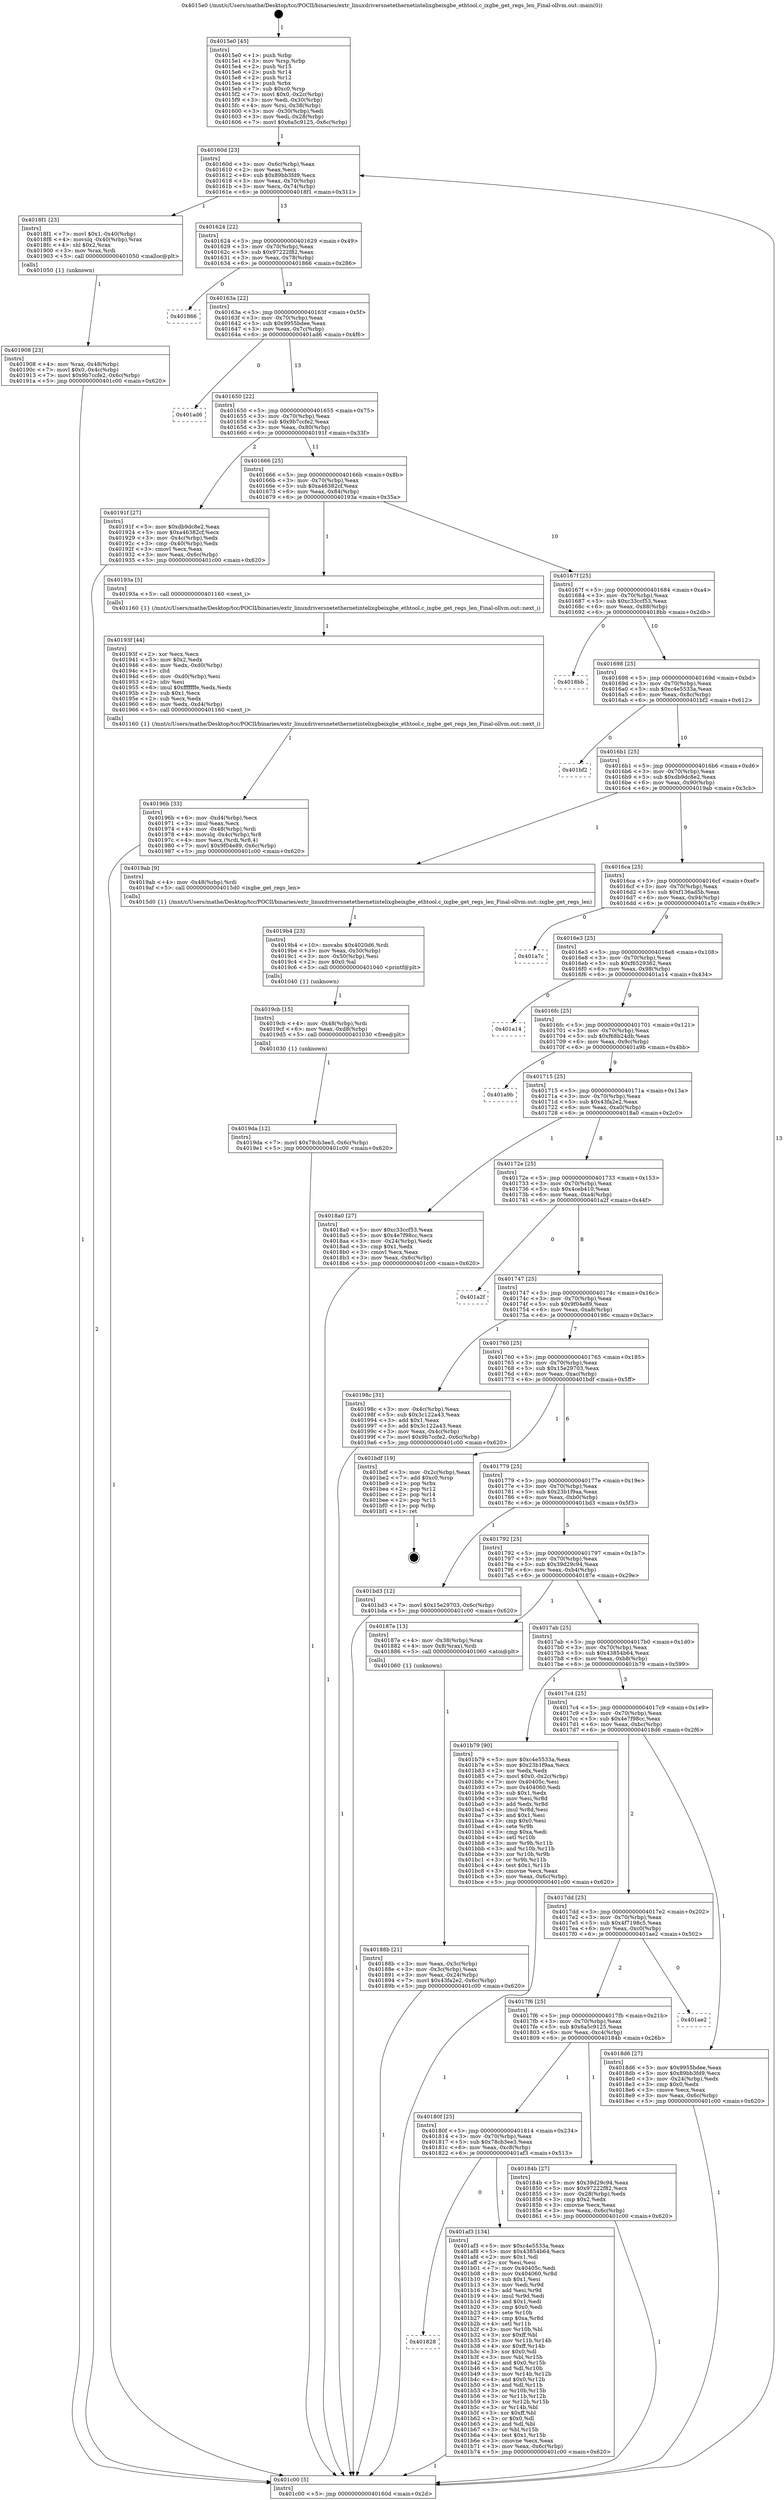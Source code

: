 digraph "0x4015e0" {
  label = "0x4015e0 (/mnt/c/Users/mathe/Desktop/tcc/POCII/binaries/extr_linuxdriversnetethernetintelixgbeixgbe_ethtool.c_ixgbe_get_regs_len_Final-ollvm.out::main(0))"
  labelloc = "t"
  node[shape=record]

  Entry [label="",width=0.3,height=0.3,shape=circle,fillcolor=black,style=filled]
  "0x40160d" [label="{
     0x40160d [23]\l
     | [instrs]\l
     &nbsp;&nbsp;0x40160d \<+3\>: mov -0x6c(%rbp),%eax\l
     &nbsp;&nbsp;0x401610 \<+2\>: mov %eax,%ecx\l
     &nbsp;&nbsp;0x401612 \<+6\>: sub $0x89bb3fd9,%ecx\l
     &nbsp;&nbsp;0x401618 \<+3\>: mov %eax,-0x70(%rbp)\l
     &nbsp;&nbsp;0x40161b \<+3\>: mov %ecx,-0x74(%rbp)\l
     &nbsp;&nbsp;0x40161e \<+6\>: je 00000000004018f1 \<main+0x311\>\l
  }"]
  "0x4018f1" [label="{
     0x4018f1 [23]\l
     | [instrs]\l
     &nbsp;&nbsp;0x4018f1 \<+7\>: movl $0x1,-0x40(%rbp)\l
     &nbsp;&nbsp;0x4018f8 \<+4\>: movslq -0x40(%rbp),%rax\l
     &nbsp;&nbsp;0x4018fc \<+4\>: shl $0x2,%rax\l
     &nbsp;&nbsp;0x401900 \<+3\>: mov %rax,%rdi\l
     &nbsp;&nbsp;0x401903 \<+5\>: call 0000000000401050 \<malloc@plt\>\l
     | [calls]\l
     &nbsp;&nbsp;0x401050 \{1\} (unknown)\l
  }"]
  "0x401624" [label="{
     0x401624 [22]\l
     | [instrs]\l
     &nbsp;&nbsp;0x401624 \<+5\>: jmp 0000000000401629 \<main+0x49\>\l
     &nbsp;&nbsp;0x401629 \<+3\>: mov -0x70(%rbp),%eax\l
     &nbsp;&nbsp;0x40162c \<+5\>: sub $0x97222f82,%eax\l
     &nbsp;&nbsp;0x401631 \<+3\>: mov %eax,-0x78(%rbp)\l
     &nbsp;&nbsp;0x401634 \<+6\>: je 0000000000401866 \<main+0x286\>\l
  }"]
  Exit [label="",width=0.3,height=0.3,shape=circle,fillcolor=black,style=filled,peripheries=2]
  "0x401866" [label="{
     0x401866\l
  }", style=dashed]
  "0x40163a" [label="{
     0x40163a [22]\l
     | [instrs]\l
     &nbsp;&nbsp;0x40163a \<+5\>: jmp 000000000040163f \<main+0x5f\>\l
     &nbsp;&nbsp;0x40163f \<+3\>: mov -0x70(%rbp),%eax\l
     &nbsp;&nbsp;0x401642 \<+5\>: sub $0x9955bdee,%eax\l
     &nbsp;&nbsp;0x401647 \<+3\>: mov %eax,-0x7c(%rbp)\l
     &nbsp;&nbsp;0x40164a \<+6\>: je 0000000000401ad6 \<main+0x4f6\>\l
  }"]
  "0x401828" [label="{
     0x401828\l
  }", style=dashed]
  "0x401ad6" [label="{
     0x401ad6\l
  }", style=dashed]
  "0x401650" [label="{
     0x401650 [22]\l
     | [instrs]\l
     &nbsp;&nbsp;0x401650 \<+5\>: jmp 0000000000401655 \<main+0x75\>\l
     &nbsp;&nbsp;0x401655 \<+3\>: mov -0x70(%rbp),%eax\l
     &nbsp;&nbsp;0x401658 \<+5\>: sub $0x9b7ccfe2,%eax\l
     &nbsp;&nbsp;0x40165d \<+3\>: mov %eax,-0x80(%rbp)\l
     &nbsp;&nbsp;0x401660 \<+6\>: je 000000000040191f \<main+0x33f\>\l
  }"]
  "0x401af3" [label="{
     0x401af3 [134]\l
     | [instrs]\l
     &nbsp;&nbsp;0x401af3 \<+5\>: mov $0xc4e5533a,%eax\l
     &nbsp;&nbsp;0x401af8 \<+5\>: mov $0x43854b64,%ecx\l
     &nbsp;&nbsp;0x401afd \<+2\>: mov $0x1,%dl\l
     &nbsp;&nbsp;0x401aff \<+2\>: xor %esi,%esi\l
     &nbsp;&nbsp;0x401b01 \<+7\>: mov 0x40405c,%edi\l
     &nbsp;&nbsp;0x401b08 \<+8\>: mov 0x404060,%r8d\l
     &nbsp;&nbsp;0x401b10 \<+3\>: sub $0x1,%esi\l
     &nbsp;&nbsp;0x401b13 \<+3\>: mov %edi,%r9d\l
     &nbsp;&nbsp;0x401b16 \<+3\>: add %esi,%r9d\l
     &nbsp;&nbsp;0x401b19 \<+4\>: imul %r9d,%edi\l
     &nbsp;&nbsp;0x401b1d \<+3\>: and $0x1,%edi\l
     &nbsp;&nbsp;0x401b20 \<+3\>: cmp $0x0,%edi\l
     &nbsp;&nbsp;0x401b23 \<+4\>: sete %r10b\l
     &nbsp;&nbsp;0x401b27 \<+4\>: cmp $0xa,%r8d\l
     &nbsp;&nbsp;0x401b2b \<+4\>: setl %r11b\l
     &nbsp;&nbsp;0x401b2f \<+3\>: mov %r10b,%bl\l
     &nbsp;&nbsp;0x401b32 \<+3\>: xor $0xff,%bl\l
     &nbsp;&nbsp;0x401b35 \<+3\>: mov %r11b,%r14b\l
     &nbsp;&nbsp;0x401b38 \<+4\>: xor $0xff,%r14b\l
     &nbsp;&nbsp;0x401b3c \<+3\>: xor $0x0,%dl\l
     &nbsp;&nbsp;0x401b3f \<+3\>: mov %bl,%r15b\l
     &nbsp;&nbsp;0x401b42 \<+4\>: and $0x0,%r15b\l
     &nbsp;&nbsp;0x401b46 \<+3\>: and %dl,%r10b\l
     &nbsp;&nbsp;0x401b49 \<+3\>: mov %r14b,%r12b\l
     &nbsp;&nbsp;0x401b4c \<+4\>: and $0x0,%r12b\l
     &nbsp;&nbsp;0x401b50 \<+3\>: and %dl,%r11b\l
     &nbsp;&nbsp;0x401b53 \<+3\>: or %r10b,%r15b\l
     &nbsp;&nbsp;0x401b56 \<+3\>: or %r11b,%r12b\l
     &nbsp;&nbsp;0x401b59 \<+3\>: xor %r12b,%r15b\l
     &nbsp;&nbsp;0x401b5c \<+3\>: or %r14b,%bl\l
     &nbsp;&nbsp;0x401b5f \<+3\>: xor $0xff,%bl\l
     &nbsp;&nbsp;0x401b62 \<+3\>: or $0x0,%dl\l
     &nbsp;&nbsp;0x401b65 \<+2\>: and %dl,%bl\l
     &nbsp;&nbsp;0x401b67 \<+3\>: or %bl,%r15b\l
     &nbsp;&nbsp;0x401b6a \<+4\>: test $0x1,%r15b\l
     &nbsp;&nbsp;0x401b6e \<+3\>: cmovne %ecx,%eax\l
     &nbsp;&nbsp;0x401b71 \<+3\>: mov %eax,-0x6c(%rbp)\l
     &nbsp;&nbsp;0x401b74 \<+5\>: jmp 0000000000401c00 \<main+0x620\>\l
  }"]
  "0x40191f" [label="{
     0x40191f [27]\l
     | [instrs]\l
     &nbsp;&nbsp;0x40191f \<+5\>: mov $0xdb9dc8e2,%eax\l
     &nbsp;&nbsp;0x401924 \<+5\>: mov $0xa46382cf,%ecx\l
     &nbsp;&nbsp;0x401929 \<+3\>: mov -0x4c(%rbp),%edx\l
     &nbsp;&nbsp;0x40192c \<+3\>: cmp -0x40(%rbp),%edx\l
     &nbsp;&nbsp;0x40192f \<+3\>: cmovl %ecx,%eax\l
     &nbsp;&nbsp;0x401932 \<+3\>: mov %eax,-0x6c(%rbp)\l
     &nbsp;&nbsp;0x401935 \<+5\>: jmp 0000000000401c00 \<main+0x620\>\l
  }"]
  "0x401666" [label="{
     0x401666 [25]\l
     | [instrs]\l
     &nbsp;&nbsp;0x401666 \<+5\>: jmp 000000000040166b \<main+0x8b\>\l
     &nbsp;&nbsp;0x40166b \<+3\>: mov -0x70(%rbp),%eax\l
     &nbsp;&nbsp;0x40166e \<+5\>: sub $0xa46382cf,%eax\l
     &nbsp;&nbsp;0x401673 \<+6\>: mov %eax,-0x84(%rbp)\l
     &nbsp;&nbsp;0x401679 \<+6\>: je 000000000040193a \<main+0x35a\>\l
  }"]
  "0x4019da" [label="{
     0x4019da [12]\l
     | [instrs]\l
     &nbsp;&nbsp;0x4019da \<+7\>: movl $0x78cb3ee3,-0x6c(%rbp)\l
     &nbsp;&nbsp;0x4019e1 \<+5\>: jmp 0000000000401c00 \<main+0x620\>\l
  }"]
  "0x40193a" [label="{
     0x40193a [5]\l
     | [instrs]\l
     &nbsp;&nbsp;0x40193a \<+5\>: call 0000000000401160 \<next_i\>\l
     | [calls]\l
     &nbsp;&nbsp;0x401160 \{1\} (/mnt/c/Users/mathe/Desktop/tcc/POCII/binaries/extr_linuxdriversnetethernetintelixgbeixgbe_ethtool.c_ixgbe_get_regs_len_Final-ollvm.out::next_i)\l
  }"]
  "0x40167f" [label="{
     0x40167f [25]\l
     | [instrs]\l
     &nbsp;&nbsp;0x40167f \<+5\>: jmp 0000000000401684 \<main+0xa4\>\l
     &nbsp;&nbsp;0x401684 \<+3\>: mov -0x70(%rbp),%eax\l
     &nbsp;&nbsp;0x401687 \<+5\>: sub $0xc33ccf53,%eax\l
     &nbsp;&nbsp;0x40168c \<+6\>: mov %eax,-0x88(%rbp)\l
     &nbsp;&nbsp;0x401692 \<+6\>: je 00000000004018bb \<main+0x2db\>\l
  }"]
  "0x4019cb" [label="{
     0x4019cb [15]\l
     | [instrs]\l
     &nbsp;&nbsp;0x4019cb \<+4\>: mov -0x48(%rbp),%rdi\l
     &nbsp;&nbsp;0x4019cf \<+6\>: mov %eax,-0xd8(%rbp)\l
     &nbsp;&nbsp;0x4019d5 \<+5\>: call 0000000000401030 \<free@plt\>\l
     | [calls]\l
     &nbsp;&nbsp;0x401030 \{1\} (unknown)\l
  }"]
  "0x4018bb" [label="{
     0x4018bb\l
  }", style=dashed]
  "0x401698" [label="{
     0x401698 [25]\l
     | [instrs]\l
     &nbsp;&nbsp;0x401698 \<+5\>: jmp 000000000040169d \<main+0xbd\>\l
     &nbsp;&nbsp;0x40169d \<+3\>: mov -0x70(%rbp),%eax\l
     &nbsp;&nbsp;0x4016a0 \<+5\>: sub $0xc4e5533a,%eax\l
     &nbsp;&nbsp;0x4016a5 \<+6\>: mov %eax,-0x8c(%rbp)\l
     &nbsp;&nbsp;0x4016ab \<+6\>: je 0000000000401bf2 \<main+0x612\>\l
  }"]
  "0x4019b4" [label="{
     0x4019b4 [23]\l
     | [instrs]\l
     &nbsp;&nbsp;0x4019b4 \<+10\>: movabs $0x4020d6,%rdi\l
     &nbsp;&nbsp;0x4019be \<+3\>: mov %eax,-0x50(%rbp)\l
     &nbsp;&nbsp;0x4019c1 \<+3\>: mov -0x50(%rbp),%esi\l
     &nbsp;&nbsp;0x4019c4 \<+2\>: mov $0x0,%al\l
     &nbsp;&nbsp;0x4019c6 \<+5\>: call 0000000000401040 \<printf@plt\>\l
     | [calls]\l
     &nbsp;&nbsp;0x401040 \{1\} (unknown)\l
  }"]
  "0x401bf2" [label="{
     0x401bf2\l
  }", style=dashed]
  "0x4016b1" [label="{
     0x4016b1 [25]\l
     | [instrs]\l
     &nbsp;&nbsp;0x4016b1 \<+5\>: jmp 00000000004016b6 \<main+0xd6\>\l
     &nbsp;&nbsp;0x4016b6 \<+3\>: mov -0x70(%rbp),%eax\l
     &nbsp;&nbsp;0x4016b9 \<+5\>: sub $0xdb9dc8e2,%eax\l
     &nbsp;&nbsp;0x4016be \<+6\>: mov %eax,-0x90(%rbp)\l
     &nbsp;&nbsp;0x4016c4 \<+6\>: je 00000000004019ab \<main+0x3cb\>\l
  }"]
  "0x40196b" [label="{
     0x40196b [33]\l
     | [instrs]\l
     &nbsp;&nbsp;0x40196b \<+6\>: mov -0xd4(%rbp),%ecx\l
     &nbsp;&nbsp;0x401971 \<+3\>: imul %eax,%ecx\l
     &nbsp;&nbsp;0x401974 \<+4\>: mov -0x48(%rbp),%rdi\l
     &nbsp;&nbsp;0x401978 \<+4\>: movslq -0x4c(%rbp),%r8\l
     &nbsp;&nbsp;0x40197c \<+4\>: mov %ecx,(%rdi,%r8,4)\l
     &nbsp;&nbsp;0x401980 \<+7\>: movl $0x9f04e89,-0x6c(%rbp)\l
     &nbsp;&nbsp;0x401987 \<+5\>: jmp 0000000000401c00 \<main+0x620\>\l
  }"]
  "0x4019ab" [label="{
     0x4019ab [9]\l
     | [instrs]\l
     &nbsp;&nbsp;0x4019ab \<+4\>: mov -0x48(%rbp),%rdi\l
     &nbsp;&nbsp;0x4019af \<+5\>: call 00000000004015d0 \<ixgbe_get_regs_len\>\l
     | [calls]\l
     &nbsp;&nbsp;0x4015d0 \{1\} (/mnt/c/Users/mathe/Desktop/tcc/POCII/binaries/extr_linuxdriversnetethernetintelixgbeixgbe_ethtool.c_ixgbe_get_regs_len_Final-ollvm.out::ixgbe_get_regs_len)\l
  }"]
  "0x4016ca" [label="{
     0x4016ca [25]\l
     | [instrs]\l
     &nbsp;&nbsp;0x4016ca \<+5\>: jmp 00000000004016cf \<main+0xef\>\l
     &nbsp;&nbsp;0x4016cf \<+3\>: mov -0x70(%rbp),%eax\l
     &nbsp;&nbsp;0x4016d2 \<+5\>: sub $0xf136ad5b,%eax\l
     &nbsp;&nbsp;0x4016d7 \<+6\>: mov %eax,-0x94(%rbp)\l
     &nbsp;&nbsp;0x4016dd \<+6\>: je 0000000000401a7c \<main+0x49c\>\l
  }"]
  "0x40193f" [label="{
     0x40193f [44]\l
     | [instrs]\l
     &nbsp;&nbsp;0x40193f \<+2\>: xor %ecx,%ecx\l
     &nbsp;&nbsp;0x401941 \<+5\>: mov $0x2,%edx\l
     &nbsp;&nbsp;0x401946 \<+6\>: mov %edx,-0xd0(%rbp)\l
     &nbsp;&nbsp;0x40194c \<+1\>: cltd\l
     &nbsp;&nbsp;0x40194d \<+6\>: mov -0xd0(%rbp),%esi\l
     &nbsp;&nbsp;0x401953 \<+2\>: idiv %esi\l
     &nbsp;&nbsp;0x401955 \<+6\>: imul $0xfffffffe,%edx,%edx\l
     &nbsp;&nbsp;0x40195b \<+3\>: sub $0x1,%ecx\l
     &nbsp;&nbsp;0x40195e \<+2\>: sub %ecx,%edx\l
     &nbsp;&nbsp;0x401960 \<+6\>: mov %edx,-0xd4(%rbp)\l
     &nbsp;&nbsp;0x401966 \<+5\>: call 0000000000401160 \<next_i\>\l
     | [calls]\l
     &nbsp;&nbsp;0x401160 \{1\} (/mnt/c/Users/mathe/Desktop/tcc/POCII/binaries/extr_linuxdriversnetethernetintelixgbeixgbe_ethtool.c_ixgbe_get_regs_len_Final-ollvm.out::next_i)\l
  }"]
  "0x401a7c" [label="{
     0x401a7c\l
  }", style=dashed]
  "0x4016e3" [label="{
     0x4016e3 [25]\l
     | [instrs]\l
     &nbsp;&nbsp;0x4016e3 \<+5\>: jmp 00000000004016e8 \<main+0x108\>\l
     &nbsp;&nbsp;0x4016e8 \<+3\>: mov -0x70(%rbp),%eax\l
     &nbsp;&nbsp;0x4016eb \<+5\>: sub $0xf6529362,%eax\l
     &nbsp;&nbsp;0x4016f0 \<+6\>: mov %eax,-0x98(%rbp)\l
     &nbsp;&nbsp;0x4016f6 \<+6\>: je 0000000000401a14 \<main+0x434\>\l
  }"]
  "0x401908" [label="{
     0x401908 [23]\l
     | [instrs]\l
     &nbsp;&nbsp;0x401908 \<+4\>: mov %rax,-0x48(%rbp)\l
     &nbsp;&nbsp;0x40190c \<+7\>: movl $0x0,-0x4c(%rbp)\l
     &nbsp;&nbsp;0x401913 \<+7\>: movl $0x9b7ccfe2,-0x6c(%rbp)\l
     &nbsp;&nbsp;0x40191a \<+5\>: jmp 0000000000401c00 \<main+0x620\>\l
  }"]
  "0x401a14" [label="{
     0x401a14\l
  }", style=dashed]
  "0x4016fc" [label="{
     0x4016fc [25]\l
     | [instrs]\l
     &nbsp;&nbsp;0x4016fc \<+5\>: jmp 0000000000401701 \<main+0x121\>\l
     &nbsp;&nbsp;0x401701 \<+3\>: mov -0x70(%rbp),%eax\l
     &nbsp;&nbsp;0x401704 \<+5\>: sub $0xf68b24db,%eax\l
     &nbsp;&nbsp;0x401709 \<+6\>: mov %eax,-0x9c(%rbp)\l
     &nbsp;&nbsp;0x40170f \<+6\>: je 0000000000401a9b \<main+0x4bb\>\l
  }"]
  "0x40188b" [label="{
     0x40188b [21]\l
     | [instrs]\l
     &nbsp;&nbsp;0x40188b \<+3\>: mov %eax,-0x3c(%rbp)\l
     &nbsp;&nbsp;0x40188e \<+3\>: mov -0x3c(%rbp),%eax\l
     &nbsp;&nbsp;0x401891 \<+3\>: mov %eax,-0x24(%rbp)\l
     &nbsp;&nbsp;0x401894 \<+7\>: movl $0x43fa2e2,-0x6c(%rbp)\l
     &nbsp;&nbsp;0x40189b \<+5\>: jmp 0000000000401c00 \<main+0x620\>\l
  }"]
  "0x401a9b" [label="{
     0x401a9b\l
  }", style=dashed]
  "0x401715" [label="{
     0x401715 [25]\l
     | [instrs]\l
     &nbsp;&nbsp;0x401715 \<+5\>: jmp 000000000040171a \<main+0x13a\>\l
     &nbsp;&nbsp;0x40171a \<+3\>: mov -0x70(%rbp),%eax\l
     &nbsp;&nbsp;0x40171d \<+5\>: sub $0x43fa2e2,%eax\l
     &nbsp;&nbsp;0x401722 \<+6\>: mov %eax,-0xa0(%rbp)\l
     &nbsp;&nbsp;0x401728 \<+6\>: je 00000000004018a0 \<main+0x2c0\>\l
  }"]
  "0x4015e0" [label="{
     0x4015e0 [45]\l
     | [instrs]\l
     &nbsp;&nbsp;0x4015e0 \<+1\>: push %rbp\l
     &nbsp;&nbsp;0x4015e1 \<+3\>: mov %rsp,%rbp\l
     &nbsp;&nbsp;0x4015e4 \<+2\>: push %r15\l
     &nbsp;&nbsp;0x4015e6 \<+2\>: push %r14\l
     &nbsp;&nbsp;0x4015e8 \<+2\>: push %r12\l
     &nbsp;&nbsp;0x4015ea \<+1\>: push %rbx\l
     &nbsp;&nbsp;0x4015eb \<+7\>: sub $0xc0,%rsp\l
     &nbsp;&nbsp;0x4015f2 \<+7\>: movl $0x0,-0x2c(%rbp)\l
     &nbsp;&nbsp;0x4015f9 \<+3\>: mov %edi,-0x30(%rbp)\l
     &nbsp;&nbsp;0x4015fc \<+4\>: mov %rsi,-0x38(%rbp)\l
     &nbsp;&nbsp;0x401600 \<+3\>: mov -0x30(%rbp),%edi\l
     &nbsp;&nbsp;0x401603 \<+3\>: mov %edi,-0x28(%rbp)\l
     &nbsp;&nbsp;0x401606 \<+7\>: movl $0x6a5c9125,-0x6c(%rbp)\l
  }"]
  "0x4018a0" [label="{
     0x4018a0 [27]\l
     | [instrs]\l
     &nbsp;&nbsp;0x4018a0 \<+5\>: mov $0xc33ccf53,%eax\l
     &nbsp;&nbsp;0x4018a5 \<+5\>: mov $0x4e7f98cc,%ecx\l
     &nbsp;&nbsp;0x4018aa \<+3\>: mov -0x24(%rbp),%edx\l
     &nbsp;&nbsp;0x4018ad \<+3\>: cmp $0x1,%edx\l
     &nbsp;&nbsp;0x4018b0 \<+3\>: cmovl %ecx,%eax\l
     &nbsp;&nbsp;0x4018b3 \<+3\>: mov %eax,-0x6c(%rbp)\l
     &nbsp;&nbsp;0x4018b6 \<+5\>: jmp 0000000000401c00 \<main+0x620\>\l
  }"]
  "0x40172e" [label="{
     0x40172e [25]\l
     | [instrs]\l
     &nbsp;&nbsp;0x40172e \<+5\>: jmp 0000000000401733 \<main+0x153\>\l
     &nbsp;&nbsp;0x401733 \<+3\>: mov -0x70(%rbp),%eax\l
     &nbsp;&nbsp;0x401736 \<+5\>: sub $0x4ceb410,%eax\l
     &nbsp;&nbsp;0x40173b \<+6\>: mov %eax,-0xa4(%rbp)\l
     &nbsp;&nbsp;0x401741 \<+6\>: je 0000000000401a2f \<main+0x44f\>\l
  }"]
  "0x401c00" [label="{
     0x401c00 [5]\l
     | [instrs]\l
     &nbsp;&nbsp;0x401c00 \<+5\>: jmp 000000000040160d \<main+0x2d\>\l
  }"]
  "0x401a2f" [label="{
     0x401a2f\l
  }", style=dashed]
  "0x401747" [label="{
     0x401747 [25]\l
     | [instrs]\l
     &nbsp;&nbsp;0x401747 \<+5\>: jmp 000000000040174c \<main+0x16c\>\l
     &nbsp;&nbsp;0x40174c \<+3\>: mov -0x70(%rbp),%eax\l
     &nbsp;&nbsp;0x40174f \<+5\>: sub $0x9f04e89,%eax\l
     &nbsp;&nbsp;0x401754 \<+6\>: mov %eax,-0xa8(%rbp)\l
     &nbsp;&nbsp;0x40175a \<+6\>: je 000000000040198c \<main+0x3ac\>\l
  }"]
  "0x40180f" [label="{
     0x40180f [25]\l
     | [instrs]\l
     &nbsp;&nbsp;0x40180f \<+5\>: jmp 0000000000401814 \<main+0x234\>\l
     &nbsp;&nbsp;0x401814 \<+3\>: mov -0x70(%rbp),%eax\l
     &nbsp;&nbsp;0x401817 \<+5\>: sub $0x78cb3ee3,%eax\l
     &nbsp;&nbsp;0x40181c \<+6\>: mov %eax,-0xc8(%rbp)\l
     &nbsp;&nbsp;0x401822 \<+6\>: je 0000000000401af3 \<main+0x513\>\l
  }"]
  "0x40198c" [label="{
     0x40198c [31]\l
     | [instrs]\l
     &nbsp;&nbsp;0x40198c \<+3\>: mov -0x4c(%rbp),%eax\l
     &nbsp;&nbsp;0x40198f \<+5\>: sub $0x3c122a43,%eax\l
     &nbsp;&nbsp;0x401994 \<+3\>: add $0x1,%eax\l
     &nbsp;&nbsp;0x401997 \<+5\>: add $0x3c122a43,%eax\l
     &nbsp;&nbsp;0x40199c \<+3\>: mov %eax,-0x4c(%rbp)\l
     &nbsp;&nbsp;0x40199f \<+7\>: movl $0x9b7ccfe2,-0x6c(%rbp)\l
     &nbsp;&nbsp;0x4019a6 \<+5\>: jmp 0000000000401c00 \<main+0x620\>\l
  }"]
  "0x401760" [label="{
     0x401760 [25]\l
     | [instrs]\l
     &nbsp;&nbsp;0x401760 \<+5\>: jmp 0000000000401765 \<main+0x185\>\l
     &nbsp;&nbsp;0x401765 \<+3\>: mov -0x70(%rbp),%eax\l
     &nbsp;&nbsp;0x401768 \<+5\>: sub $0x15e29703,%eax\l
     &nbsp;&nbsp;0x40176d \<+6\>: mov %eax,-0xac(%rbp)\l
     &nbsp;&nbsp;0x401773 \<+6\>: je 0000000000401bdf \<main+0x5ff\>\l
  }"]
  "0x40184b" [label="{
     0x40184b [27]\l
     | [instrs]\l
     &nbsp;&nbsp;0x40184b \<+5\>: mov $0x39d29c94,%eax\l
     &nbsp;&nbsp;0x401850 \<+5\>: mov $0x97222f82,%ecx\l
     &nbsp;&nbsp;0x401855 \<+3\>: mov -0x28(%rbp),%edx\l
     &nbsp;&nbsp;0x401858 \<+3\>: cmp $0x2,%edx\l
     &nbsp;&nbsp;0x40185b \<+3\>: cmovne %ecx,%eax\l
     &nbsp;&nbsp;0x40185e \<+3\>: mov %eax,-0x6c(%rbp)\l
     &nbsp;&nbsp;0x401861 \<+5\>: jmp 0000000000401c00 \<main+0x620\>\l
  }"]
  "0x401bdf" [label="{
     0x401bdf [19]\l
     | [instrs]\l
     &nbsp;&nbsp;0x401bdf \<+3\>: mov -0x2c(%rbp),%eax\l
     &nbsp;&nbsp;0x401be2 \<+7\>: add $0xc0,%rsp\l
     &nbsp;&nbsp;0x401be9 \<+1\>: pop %rbx\l
     &nbsp;&nbsp;0x401bea \<+2\>: pop %r12\l
     &nbsp;&nbsp;0x401bec \<+2\>: pop %r14\l
     &nbsp;&nbsp;0x401bee \<+2\>: pop %r15\l
     &nbsp;&nbsp;0x401bf0 \<+1\>: pop %rbp\l
     &nbsp;&nbsp;0x401bf1 \<+1\>: ret\l
  }"]
  "0x401779" [label="{
     0x401779 [25]\l
     | [instrs]\l
     &nbsp;&nbsp;0x401779 \<+5\>: jmp 000000000040177e \<main+0x19e\>\l
     &nbsp;&nbsp;0x40177e \<+3\>: mov -0x70(%rbp),%eax\l
     &nbsp;&nbsp;0x401781 \<+5\>: sub $0x23b1f9aa,%eax\l
     &nbsp;&nbsp;0x401786 \<+6\>: mov %eax,-0xb0(%rbp)\l
     &nbsp;&nbsp;0x40178c \<+6\>: je 0000000000401bd3 \<main+0x5f3\>\l
  }"]
  "0x4017f6" [label="{
     0x4017f6 [25]\l
     | [instrs]\l
     &nbsp;&nbsp;0x4017f6 \<+5\>: jmp 00000000004017fb \<main+0x21b\>\l
     &nbsp;&nbsp;0x4017fb \<+3\>: mov -0x70(%rbp),%eax\l
     &nbsp;&nbsp;0x4017fe \<+5\>: sub $0x6a5c9125,%eax\l
     &nbsp;&nbsp;0x401803 \<+6\>: mov %eax,-0xc4(%rbp)\l
     &nbsp;&nbsp;0x401809 \<+6\>: je 000000000040184b \<main+0x26b\>\l
  }"]
  "0x401bd3" [label="{
     0x401bd3 [12]\l
     | [instrs]\l
     &nbsp;&nbsp;0x401bd3 \<+7\>: movl $0x15e29703,-0x6c(%rbp)\l
     &nbsp;&nbsp;0x401bda \<+5\>: jmp 0000000000401c00 \<main+0x620\>\l
  }"]
  "0x401792" [label="{
     0x401792 [25]\l
     | [instrs]\l
     &nbsp;&nbsp;0x401792 \<+5\>: jmp 0000000000401797 \<main+0x1b7\>\l
     &nbsp;&nbsp;0x401797 \<+3\>: mov -0x70(%rbp),%eax\l
     &nbsp;&nbsp;0x40179a \<+5\>: sub $0x39d29c94,%eax\l
     &nbsp;&nbsp;0x40179f \<+6\>: mov %eax,-0xb4(%rbp)\l
     &nbsp;&nbsp;0x4017a5 \<+6\>: je 000000000040187e \<main+0x29e\>\l
  }"]
  "0x401ae2" [label="{
     0x401ae2\l
  }", style=dashed]
  "0x40187e" [label="{
     0x40187e [13]\l
     | [instrs]\l
     &nbsp;&nbsp;0x40187e \<+4\>: mov -0x38(%rbp),%rax\l
     &nbsp;&nbsp;0x401882 \<+4\>: mov 0x8(%rax),%rdi\l
     &nbsp;&nbsp;0x401886 \<+5\>: call 0000000000401060 \<atoi@plt\>\l
     | [calls]\l
     &nbsp;&nbsp;0x401060 \{1\} (unknown)\l
  }"]
  "0x4017ab" [label="{
     0x4017ab [25]\l
     | [instrs]\l
     &nbsp;&nbsp;0x4017ab \<+5\>: jmp 00000000004017b0 \<main+0x1d0\>\l
     &nbsp;&nbsp;0x4017b0 \<+3\>: mov -0x70(%rbp),%eax\l
     &nbsp;&nbsp;0x4017b3 \<+5\>: sub $0x43854b64,%eax\l
     &nbsp;&nbsp;0x4017b8 \<+6\>: mov %eax,-0xb8(%rbp)\l
     &nbsp;&nbsp;0x4017be \<+6\>: je 0000000000401b79 \<main+0x599\>\l
  }"]
  "0x4017dd" [label="{
     0x4017dd [25]\l
     | [instrs]\l
     &nbsp;&nbsp;0x4017dd \<+5\>: jmp 00000000004017e2 \<main+0x202\>\l
     &nbsp;&nbsp;0x4017e2 \<+3\>: mov -0x70(%rbp),%eax\l
     &nbsp;&nbsp;0x4017e5 \<+5\>: sub $0x4f7198c5,%eax\l
     &nbsp;&nbsp;0x4017ea \<+6\>: mov %eax,-0xc0(%rbp)\l
     &nbsp;&nbsp;0x4017f0 \<+6\>: je 0000000000401ae2 \<main+0x502\>\l
  }"]
  "0x401b79" [label="{
     0x401b79 [90]\l
     | [instrs]\l
     &nbsp;&nbsp;0x401b79 \<+5\>: mov $0xc4e5533a,%eax\l
     &nbsp;&nbsp;0x401b7e \<+5\>: mov $0x23b1f9aa,%ecx\l
     &nbsp;&nbsp;0x401b83 \<+2\>: xor %edx,%edx\l
     &nbsp;&nbsp;0x401b85 \<+7\>: movl $0x0,-0x2c(%rbp)\l
     &nbsp;&nbsp;0x401b8c \<+7\>: mov 0x40405c,%esi\l
     &nbsp;&nbsp;0x401b93 \<+7\>: mov 0x404060,%edi\l
     &nbsp;&nbsp;0x401b9a \<+3\>: sub $0x1,%edx\l
     &nbsp;&nbsp;0x401b9d \<+3\>: mov %esi,%r8d\l
     &nbsp;&nbsp;0x401ba0 \<+3\>: add %edx,%r8d\l
     &nbsp;&nbsp;0x401ba3 \<+4\>: imul %r8d,%esi\l
     &nbsp;&nbsp;0x401ba7 \<+3\>: and $0x1,%esi\l
     &nbsp;&nbsp;0x401baa \<+3\>: cmp $0x0,%esi\l
     &nbsp;&nbsp;0x401bad \<+4\>: sete %r9b\l
     &nbsp;&nbsp;0x401bb1 \<+3\>: cmp $0xa,%edi\l
     &nbsp;&nbsp;0x401bb4 \<+4\>: setl %r10b\l
     &nbsp;&nbsp;0x401bb8 \<+3\>: mov %r9b,%r11b\l
     &nbsp;&nbsp;0x401bbb \<+3\>: and %r10b,%r11b\l
     &nbsp;&nbsp;0x401bbe \<+3\>: xor %r10b,%r9b\l
     &nbsp;&nbsp;0x401bc1 \<+3\>: or %r9b,%r11b\l
     &nbsp;&nbsp;0x401bc4 \<+4\>: test $0x1,%r11b\l
     &nbsp;&nbsp;0x401bc8 \<+3\>: cmovne %ecx,%eax\l
     &nbsp;&nbsp;0x401bcb \<+3\>: mov %eax,-0x6c(%rbp)\l
     &nbsp;&nbsp;0x401bce \<+5\>: jmp 0000000000401c00 \<main+0x620\>\l
  }"]
  "0x4017c4" [label="{
     0x4017c4 [25]\l
     | [instrs]\l
     &nbsp;&nbsp;0x4017c4 \<+5\>: jmp 00000000004017c9 \<main+0x1e9\>\l
     &nbsp;&nbsp;0x4017c9 \<+3\>: mov -0x70(%rbp),%eax\l
     &nbsp;&nbsp;0x4017cc \<+5\>: sub $0x4e7f98cc,%eax\l
     &nbsp;&nbsp;0x4017d1 \<+6\>: mov %eax,-0xbc(%rbp)\l
     &nbsp;&nbsp;0x4017d7 \<+6\>: je 00000000004018d6 \<main+0x2f6\>\l
  }"]
  "0x4018d6" [label="{
     0x4018d6 [27]\l
     | [instrs]\l
     &nbsp;&nbsp;0x4018d6 \<+5\>: mov $0x9955bdee,%eax\l
     &nbsp;&nbsp;0x4018db \<+5\>: mov $0x89bb3fd9,%ecx\l
     &nbsp;&nbsp;0x4018e0 \<+3\>: mov -0x24(%rbp),%edx\l
     &nbsp;&nbsp;0x4018e3 \<+3\>: cmp $0x0,%edx\l
     &nbsp;&nbsp;0x4018e6 \<+3\>: cmove %ecx,%eax\l
     &nbsp;&nbsp;0x4018e9 \<+3\>: mov %eax,-0x6c(%rbp)\l
     &nbsp;&nbsp;0x4018ec \<+5\>: jmp 0000000000401c00 \<main+0x620\>\l
  }"]
  Entry -> "0x4015e0" [label=" 1"]
  "0x40160d" -> "0x4018f1" [label=" 1"]
  "0x40160d" -> "0x401624" [label=" 13"]
  "0x401bdf" -> Exit [label=" 1"]
  "0x401624" -> "0x401866" [label=" 0"]
  "0x401624" -> "0x40163a" [label=" 13"]
  "0x401bd3" -> "0x401c00" [label=" 1"]
  "0x40163a" -> "0x401ad6" [label=" 0"]
  "0x40163a" -> "0x401650" [label=" 13"]
  "0x401b79" -> "0x401c00" [label=" 1"]
  "0x401650" -> "0x40191f" [label=" 2"]
  "0x401650" -> "0x401666" [label=" 11"]
  "0x401af3" -> "0x401c00" [label=" 1"]
  "0x401666" -> "0x40193a" [label=" 1"]
  "0x401666" -> "0x40167f" [label=" 10"]
  "0x40180f" -> "0x401af3" [label=" 1"]
  "0x40167f" -> "0x4018bb" [label=" 0"]
  "0x40167f" -> "0x401698" [label=" 10"]
  "0x40180f" -> "0x401828" [label=" 0"]
  "0x401698" -> "0x401bf2" [label=" 0"]
  "0x401698" -> "0x4016b1" [label=" 10"]
  "0x4019da" -> "0x401c00" [label=" 1"]
  "0x4016b1" -> "0x4019ab" [label=" 1"]
  "0x4016b1" -> "0x4016ca" [label=" 9"]
  "0x4019cb" -> "0x4019da" [label=" 1"]
  "0x4016ca" -> "0x401a7c" [label=" 0"]
  "0x4016ca" -> "0x4016e3" [label=" 9"]
  "0x4019b4" -> "0x4019cb" [label=" 1"]
  "0x4016e3" -> "0x401a14" [label=" 0"]
  "0x4016e3" -> "0x4016fc" [label=" 9"]
  "0x4019ab" -> "0x4019b4" [label=" 1"]
  "0x4016fc" -> "0x401a9b" [label=" 0"]
  "0x4016fc" -> "0x401715" [label=" 9"]
  "0x40198c" -> "0x401c00" [label=" 1"]
  "0x401715" -> "0x4018a0" [label=" 1"]
  "0x401715" -> "0x40172e" [label=" 8"]
  "0x40196b" -> "0x401c00" [label=" 1"]
  "0x40172e" -> "0x401a2f" [label=" 0"]
  "0x40172e" -> "0x401747" [label=" 8"]
  "0x40193f" -> "0x40196b" [label=" 1"]
  "0x401747" -> "0x40198c" [label=" 1"]
  "0x401747" -> "0x401760" [label=" 7"]
  "0x40193a" -> "0x40193f" [label=" 1"]
  "0x401760" -> "0x401bdf" [label=" 1"]
  "0x401760" -> "0x401779" [label=" 6"]
  "0x40191f" -> "0x401c00" [label=" 2"]
  "0x401779" -> "0x401bd3" [label=" 1"]
  "0x401779" -> "0x401792" [label=" 5"]
  "0x4018f1" -> "0x401908" [label=" 1"]
  "0x401792" -> "0x40187e" [label=" 1"]
  "0x401792" -> "0x4017ab" [label=" 4"]
  "0x4018d6" -> "0x401c00" [label=" 1"]
  "0x4017ab" -> "0x401b79" [label=" 1"]
  "0x4017ab" -> "0x4017c4" [label=" 3"]
  "0x40188b" -> "0x401c00" [label=" 1"]
  "0x4017c4" -> "0x4018d6" [label=" 1"]
  "0x4017c4" -> "0x4017dd" [label=" 2"]
  "0x4018a0" -> "0x401c00" [label=" 1"]
  "0x4017dd" -> "0x401ae2" [label=" 0"]
  "0x4017dd" -> "0x4017f6" [label=" 2"]
  "0x401908" -> "0x401c00" [label=" 1"]
  "0x4017f6" -> "0x40184b" [label=" 1"]
  "0x4017f6" -> "0x40180f" [label=" 1"]
  "0x40184b" -> "0x401c00" [label=" 1"]
  "0x4015e0" -> "0x40160d" [label=" 1"]
  "0x401c00" -> "0x40160d" [label=" 13"]
  "0x40187e" -> "0x40188b" [label=" 1"]
}
